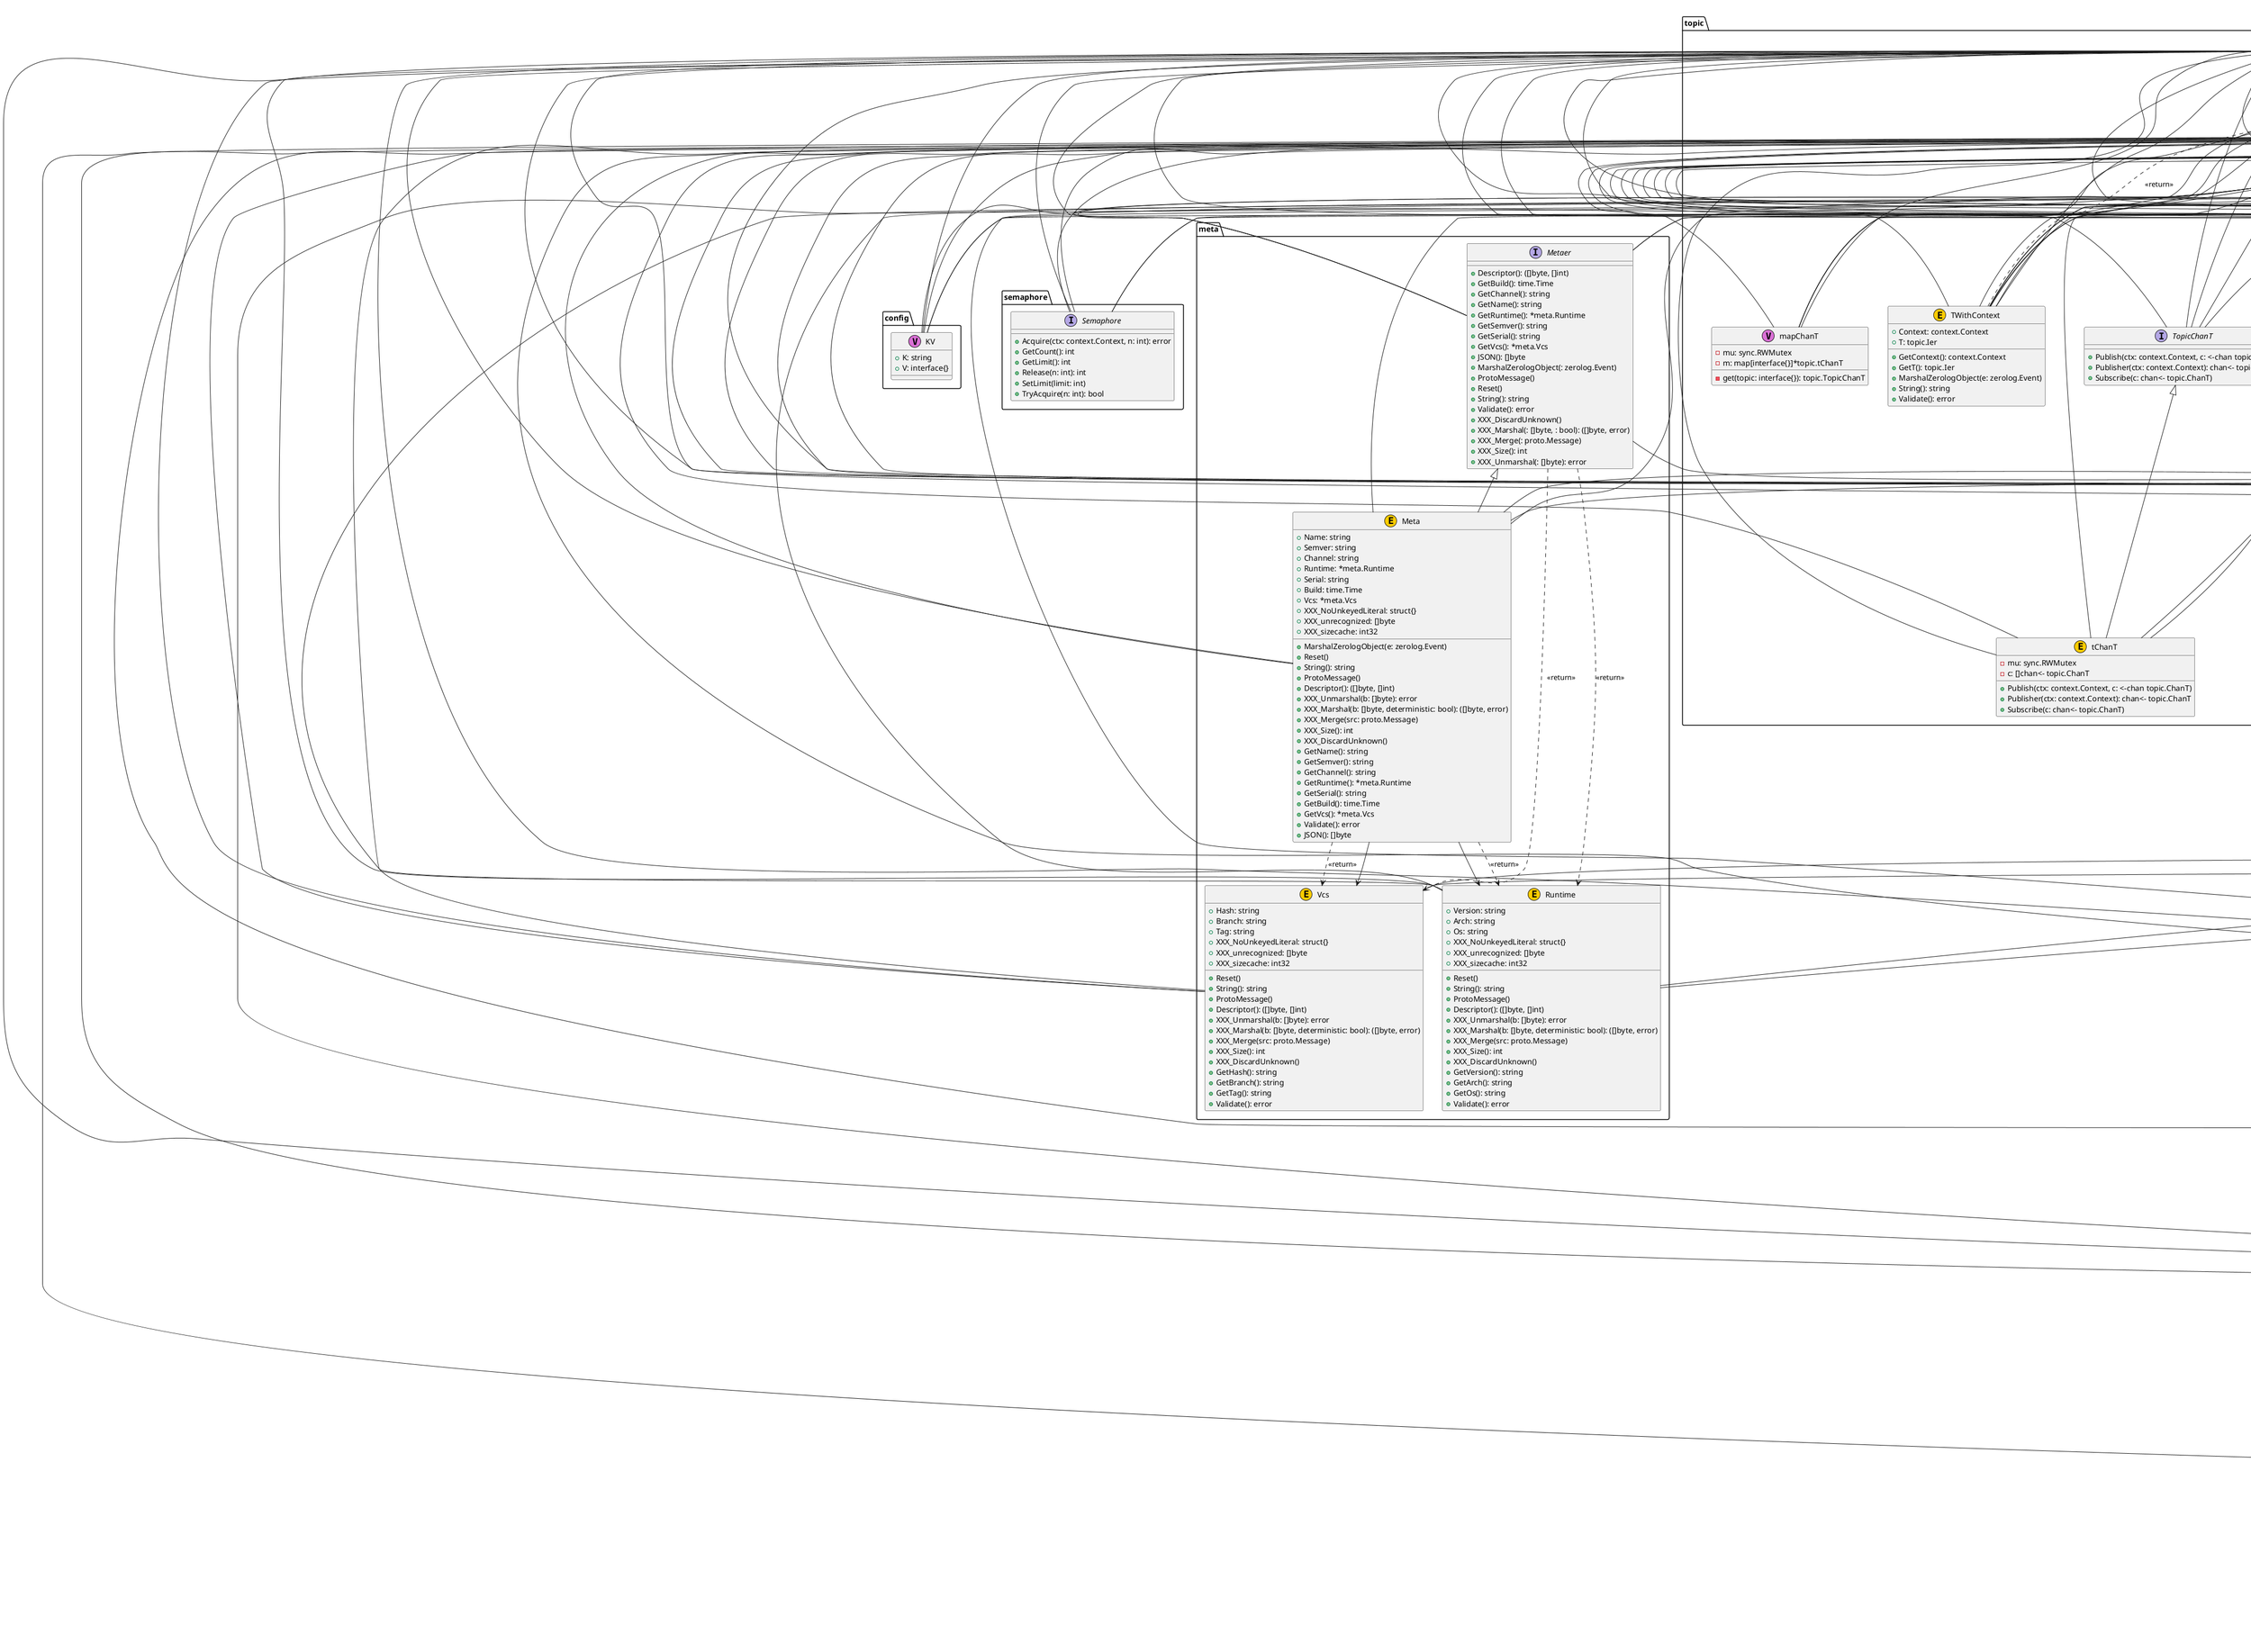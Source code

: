 @startuml

package "debug" {
	class "Client" as debug.Client <<E,#FFCC00>> {
		+Id: string
		+XXX_NoUnkeyedLiteral: struct{}
		+XXX_unrecognized: []byte
		+XXX_sizecache: int32
		+Reset()
		+String(): string
		+ProtoMessage()
		+Descriptor(): ([]byte, []int)
		+XXX_Unmarshal(b: []byte): error
		+XXX_Marshal(b: []byte, deterministic: bool): ([]byte, error)
		+XXX_Merge(src: proto.Message)
		+XXX_Size(): int
		+XXX_DiscardUnknown()
		+GetId(): string
		+Validate(): error
		+MarshalZerologObject(e: zerolog.Event)
	}
}



package "debug" {
	interface "ClientRepository" as debug.ClientRepository {
		+Config(: context.Context): (debug.ClientWithContexter, error)
		+Connect(: debug.ClientWithContexter): error
	}
}


	debug.ClientRepository ..> debug.ClientWithContexter : <<return>> 
	debug.ClientRepository ..> debug.ClientWithContexter : <<use>> 

package "debug" {
	class "ClientWithContext" as debug.ClientWithContext <<E,#FFCC00>> {
		+Context: context.Context
		+Client: debug.Clienter
		+GetContext(): context.Context
		+GetClient(): debug.Clienter
		+MarshalZerologObject(e: zerolog.Event)
		+String(): string
		+Validate(): error
	}
}

	debug.ClientWithContext --> debug.Clienter

	debug.ClientWithContext ..> debug.Clienter : <<return>> 

package "debug" {
	interface "ClientWithContexter" as debug.ClientWithContexter {
		+GetClient(): debug.Clienter
		+GetContext(): context.Context
		+MarshalZerologObject(: zerolog.Event)
		+String(): string
		+Validate(): error
	}
}


	debug.ClientWithContexter ..> debug.Clienter : <<return>> 

package "debug" {
	interface "Clienter" as debug.Clienter {
		+Descriptor(): ([]byte, []int)
		+GetId(): string
		+MarshalZerologObject(: zerolog.Event)
		+ProtoMessage()
		+Reset()
		+String(): string
		+Validate(): error
		+XXX_DiscardUnknown()
		+XXX_Marshal(: []byte, : bool): ([]byte, error)
		+XXX_Merge(: proto.Message)
		+XXX_Size(): int
		+XXX_Unmarshal(: []byte): error
	}
}



package "debug" {
	interface "TopicClientWithContexter" as debug.TopicClientWithContexter {
		+Publish(ctx: context.Context, c: <-chan debug.ClientWithContexter)
		+Publisher(ctx: context.Context): chan<- debug.ClientWithContexter
		+Subscribe(c: chan<- debug.ClientWithContexter)
	}
}



package "debug" {
	interface "TopicClienter" as debug.TopicClienter {
		+Publish(ctx: context.Context, c: <-chan debug.Clienter)
		+Publisher(ctx: context.Context): chan<- debug.Clienter
		+Subscribe(c: chan<- debug.Clienter)
	}
}



package "debug" {
	class "mapClientWithContexter" as debug.mapClientWithContexter <<V,Orchid>> {
		-mu: sync.RWMutex
		-m: map[interface{}]*debug.tClientWithContexter
		-get(topic: interface{}): debug.TopicClientWithContexter
	}
}



package "debug" {
	class "mapClienter" as debug.mapClienter <<V,Orchid>> {
		-mu: sync.RWMutex
		-m: map[interface{}]*debug.tClienter
		-get(topic: interface{}): debug.TopicClienter
	}
}



package "debug" {
	class "tClientWithContexter" as debug.tClientWithContexter <<E,#FFCC00>> {
		-mu: sync.RWMutex
		-c: []chan<- debug.ClientWithContexter
		+Publish(ctx: context.Context, c: <-chan debug.ClientWithContexter)
		+Publisher(ctx: context.Context): chan<- debug.ClientWithContexter
		+Subscribe(c: chan<- debug.ClientWithContexter)
	}
}



package "debug" {
	class "tClienter" as debug.tClienter <<E,#FFCC00>> {
		-mu: sync.RWMutex
		-c: []chan<- debug.Clienter
		+Publish(ctx: context.Context, c: <-chan debug.Clienter)
		+Publisher(ctx: context.Context): chan<- debug.Clienter
		+Subscribe(c: chan<- debug.Clienter)
	}
}



package "terminate" {
	interface "TerminateGetContexter" as terminate.TerminateGetContexter {
		+GetContext(): context.Context
	}
}



package "terminate" {
	interface "TopicContextContext" as terminate.TopicContextContext {
		+Publish(ctx: context.Context, c: <-chan context.Context)
		+Publisher(ctx: context.Context): chan<- context.Context
		+Subscribe(c: chan<- context.Context)
	}
}



package "terminate" {
	class "mapContextContext" as terminate.mapContextContext <<V,Orchid>> {
		-mu: sync.RWMutex
		-m: map[interface{}]*terminate.tContextContext
		-get(topic: interface{}): terminate.TopicContextContext
	}
}



package "terminate" {
	class "tContextContext" as terminate.tContextContext <<E,#FFCC00>> {
		-mu: sync.RWMutex
		-c: []chan<- context.Context
		+Publish(ctx: context.Context, c: <-chan context.Context)
		+Publisher(ctx: context.Context): chan<- context.Context
		+Subscribe(c: chan<- context.Context)
	}
}



package "errs" {
	class "Error" as errs.Error <<E,#FFCC00>> {
		+Code: fmt.Stringer
		+Message: string
		+Op: string
		+Err: error
		-errorMessage: string
		+Error(): string
		+MarshalZerologObject(e: zerolog.Event)
	}
}



package "topic" {
	interface "ChanT" as topic.ChanT
}



package "topic" {
	interface "Ier" as topic.Ier
}



package "topic" {
	interface "T" as topic.T
}



package "topic" {
	class "TWithContext" as topic.TWithContext <<E,#FFCC00>> {
		+Context: context.Context
		+T: topic.Ier
		+GetContext(): context.Context
		+GetT(): topic.Ier
		+MarshalZerologObject(e: zerolog.Event)
		+String(): string
		+Validate(): error
	}
}

	topic.TWithContext --> topic.Ier

	topic.TWithContext ..> topic.Ier : <<return>> 

package "topic" {
	interface "TopicChanT" as topic.TopicChanT {
		+Publish(ctx: context.Context, c: <-chan topic.ChanT)
		+Publisher(ctx: context.Context): chan<- topic.ChanT
		+Subscribe(c: chan<- topic.ChanT)
	}
}



package "topic" {
	class "mapChanT" as topic.mapChanT <<V,Orchid>> {
		-mu: sync.RWMutex
		-m: map[interface{}]*topic.tChanT
		-get(topic: interface{}): topic.TopicChanT
	}
}



package "topic" {
	class "tChanT" as topic.tChanT <<E,#FFCC00>> {
		-mu: sync.RWMutex
		-c: []chan<- topic.ChanT
		+Publish(ctx: context.Context, c: <-chan topic.ChanT)
		+Publisher(ctx: context.Context): chan<- topic.ChanT
		+Subscribe(c: chan<- topic.ChanT)
	}
}



package "config" {
	class "KV" as config.KV <<V,Orchid>> {
		+K: string
		+V: interface{}
	}
}



package "meta" {
	class "Meta" as meta.Meta <<E,#FFCC00>> {
		+Name: string
		+Semver: string
		+Channel: string
		+Runtime: *meta.Runtime
		+Serial: string
		+Build: time.Time
		+Vcs: *meta.Vcs
		+XXX_NoUnkeyedLiteral: struct{}
		+XXX_unrecognized: []byte
		+XXX_sizecache: int32
		+MarshalZerologObject(e: zerolog.Event)
		+Reset()
		+String(): string
		+ProtoMessage()
		+Descriptor(): ([]byte, []int)
		+XXX_Unmarshal(b: []byte): error
		+XXX_Marshal(b: []byte, deterministic: bool): ([]byte, error)
		+XXX_Merge(src: proto.Message)
		+XXX_Size(): int
		+XXX_DiscardUnknown()
		+GetName(): string
		+GetSemver(): string
		+GetChannel(): string
		+GetRuntime(): *meta.Runtime
		+GetSerial(): string
		+GetBuild(): time.Time
		+GetVcs(): *meta.Vcs
		+Validate(): error
		+JSON(): []byte
	}
}

	meta.Meta --> meta.Runtime
	meta.Meta --> meta.Vcs

	meta.Meta ..> meta.Runtime : <<return>> 
	meta.Meta ..> meta.Vcs : <<return>> 

package "meta" {
	interface "Metaer" as meta.Metaer {
		+Descriptor(): ([]byte, []int)
		+GetBuild(): time.Time
		+GetChannel(): string
		+GetName(): string
		+GetRuntime(): *meta.Runtime
		+GetSemver(): string
		+GetSerial(): string
		+GetVcs(): *meta.Vcs
		+JSON(): []byte
		+MarshalZerologObject(: zerolog.Event)
		+ProtoMessage()
		+Reset()
		+String(): string
		+Validate(): error
		+XXX_DiscardUnknown()
		+XXX_Marshal(: []byte, : bool): ([]byte, error)
		+XXX_Merge(: proto.Message)
		+XXX_Size(): int
		+XXX_Unmarshal(: []byte): error
	}
}


	meta.Metaer ..> meta.Runtime : <<return>> 
	meta.Metaer ..> meta.Vcs : <<return>> 

package "meta" {
	class "Runtime" as meta.Runtime <<E,#FFCC00>> {
		+Version: string
		+Arch: string
		+Os: string
		+XXX_NoUnkeyedLiteral: struct{}
		+XXX_unrecognized: []byte
		+XXX_sizecache: int32
		+Reset()
		+String(): string
		+ProtoMessage()
		+Descriptor(): ([]byte, []int)
		+XXX_Unmarshal(b: []byte): error
		+XXX_Marshal(b: []byte, deterministic: bool): ([]byte, error)
		+XXX_Merge(src: proto.Message)
		+XXX_Size(): int
		+XXX_DiscardUnknown()
		+GetVersion(): string
		+GetArch(): string
		+GetOs(): string
		+Validate(): error
	}
}



package "meta" {
	class "Vcs" as meta.Vcs <<E,#FFCC00>> {
		+Hash: string
		+Branch: string
		+Tag: string
		+XXX_NoUnkeyedLiteral: struct{}
		+XXX_unrecognized: []byte
		+XXX_sizecache: int32
		+Reset()
		+String(): string
		+ProtoMessage()
		+Descriptor(): ([]byte, []int)
		+XXX_Unmarshal(b: []byte): error
		+XXX_Marshal(b: []byte, deterministic: bool): ([]byte, error)
		+XXX_Merge(src: proto.Message)
		+XXX_Size(): int
		+XXX_DiscardUnknown()
		+GetHash(): string
		+GetBranch(): string
		+GetTag(): string
		+Validate(): error
	}
}



package "now" {
	interface "TopicContextContext" as now.TopicContextContext {
		+Publish(ctx: context.Context, c: <-chan context.Context)
		+Publisher(ctx: context.Context): chan<- context.Context
		+Subscribe(c: chan<- context.Context)
	}
}



package "now" {
	class "mapContextContext" as now.mapContextContext <<V,Orchid>> {
		-mu: sync.RWMutex
		-m: map[interface{}]*now.tContextContext
		-get(topic: interface{}): now.TopicContextContext
	}
}



package "now" {
	class "tContextContext" as now.tContextContext <<E,#FFCC00>> {
		-mu: sync.RWMutex
		-c: []chan<- context.Context
		+Publish(ctx: context.Context, c: <-chan context.Context)
		+Publisher(ctx: context.Context): chan<- context.Context
		+Subscribe(c: chan<- context.Context)
	}
}



package "semaphore" {
	interface "Semaphore" as semaphore.Semaphore {
		+Acquire(ctx: context.Context, n: int): error
		+GetCount(): int
		+GetLimit(): int
		+Release(n: int): int
		+SetLimit(limit: int)
		+TryAcquire(n: int): bool
	}
}



package "slog" {
	interface "Closer" as slog.Closer {
		+Close(): error
	}
}



package "slog" {
	class "HookMeta" as slog.HookMeta <<V,Orchid>> {
		+Run(e: zerolog.Event, level: zerolog.Level, msg: string)
	}
}



package "slog" {
	class "StackdriverCloser" as slog.StackdriverCloser <<E,#FFCC00>> {
		-client: logging.Client
		+Close(): error
	}
}



package "slog" {
	class "StackdriverLoggingWriter" as slog.StackdriverLoggingWriter <<E,#FFCC00>> {
		+Logger: logging.Logger
		-parentProjects: string
		-projectID: string
		-traceIDTemplate: string
		+Write(p: []byte): (int, error)
		+WriteLevel(level: zerolog.Level, p: []byte): (int, error)
		+Flush(): error
		+GetTraceIDTemplate(): string
		+GetParentProjects(): string
	}
}



package "slog" {
	class "StackdriverZerologWriter" as slog.StackdriverZerologWriter <<E,#FFCC00>> {
		-ctx: context.Context
		+Gen(): ([]io.Writer, slog.Closer, error)
		+MarshalZerologObject(e: zerolog.Event)
	}
}


	slog.StackdriverZerologWriter ..> slog.Closer : <<return>> 

package "slog" {
	class "TraceObject" as slog.TraceObject <<E,#FFCC00>> {
		-ctx: context.Context
		+MarshalZerologObject(e: zerolog.Event)
	}
}



package "slog" {
	interface "Tracer" as slog.Tracer {
		+GetTraceIDTemplate(): string
	}
}



package "slog" {
	class "rawJSON" as slog.rawJSON <<E,#FFCC00>> {
		+MarshalJSON(): ([]byte, error)
		+UnmarshalJSON(b: []byte): error
	}
}



package "update" {
	interface "UpdateGetContexter" as update.UpdateGetContexter {
		+GetContext(): context.Context
	}
}



package "event" {
	interface "Closer" as event.Closer {
		+Close(): error
	}
}



package "event" {
	class "Event" as event.Event <<E,#FFCC00>> {
		+Id: []byte
		+Origin: string
		+TimePoint: []*event.TimePoint
		+XXX_NoUnkeyedLiteral: struct{}
		+XXX_unrecognized: []byte
		+XXX_sizecache: int32
		+Validate(): error
		+AddTimePoint(tag: string, timeStamp: time.Time): (event.Eventer, error)
		+GetKey(): []byte
		+Reset()
		+String(): string
		+ProtoMessage()
		+Descriptor(): ([]byte, []int)
		+XXX_Unmarshal(b: []byte): error
		+XXX_Marshal(b: []byte, deterministic: bool): ([]byte, error)
		+XXX_Merge(src: proto.Message)
		+XXX_Size(): int
		+XXX_DiscardUnknown()
		+GetId(): []byte
		+GetOrigin(): string
		+GetTimePoint(): []*event.TimePoint
		+MarshalZerologObject(e: zerolog.Event)
	}
}


	event.Event ..> event.Eventer : <<return>> 

package "event" {
	class "EventWithContext" as event.EventWithContext <<E,#FFCC00>> {
		+Context: context.Context
		+Event: event.Eventer
		+GetContext(): context.Context
		+GetEvent(): event.Eventer
		+MarshalZerologObject(e: zerolog.Event)
		+String(): string
		+Validate(): error
	}
}

	event.EventWithContext --> event.Eventer

	event.EventWithContext ..> event.Eventer : <<return>> 

package "event" {
	interface "EventWithContexter" as event.EventWithContexter {
		+GetContext(): context.Context
		+GetEvent(): event.Eventer
		+MarshalZerologObject(: zerolog.Event)
		+String(): string
		+Validate(): error
	}
}


	event.EventWithContexter ..> event.Eventer : <<return>> 

package "event" {
	interface "Eventer" as event.Eventer {
		+AddTimePoint(: string, : time.Time): (event.Eventer, error)
		+Descriptor(): ([]byte, []int)
		+GetId(): []byte
		+GetKey(): []byte
		+GetOrigin(): string
		+GetTimePoint(): []*event.TimePoint
		+MarshalZerologObject(: zerolog.Event)
		+ProtoMessage()
		+Reset()
		+String(): string
		+Validate(): error
		+XXX_DiscardUnknown()
		+XXX_Marshal(: []byte, : bool): ([]byte, error)
		+XXX_Merge(: proto.Message)
		+XXX_Size(): int
		+XXX_Unmarshal(: []byte): error
	}
}


	event.Eventer ..> event.Eventer : <<return>> 

package "keyvalue" {
	class "KeyValueWithContext" as keyvalue.KeyValueWithContext <<E,#FFCC00>> {
		+Context: context.Context
		+KeyValue: keyvalue.KeyValuer
		+GetContext(): context.Context
		+GetKeyValue(): keyvalue.KeyValuer
		+MarshalZerologObject(e: zerolog.Event)
		+String(): string
		+Validate(): error
	}
}



package "keyvalue" {
	interface "KeyValueWithContexter" as keyvalue.KeyValueWithContexter {
		+GetContext(): context.Context
		+GetKeyValue(): keyvalue.KeyValuer
		+MarshalZerologObject(: zerolog.Event)
		+String(): string
		+Validate(): error
	}
}



package "event" {
	interface "Keyer" as event.Keyer {
		+GetKey(): string
		+MarshalZerologObject(e: zerolog.Event)
	}
}



package "event" {
	interface "Loader" as event.Loader {
		+Load(: context.Context, : keyvalue.Prefixer): (keyvalue.KeyValuer, error)
	}
}



package "event" {
	interface "Message" as event.Message {
		+MarshalZerologObject(e: zerolog.Event)
		+ProtoMessage()
		+Reset()
		+String(): string
	}
}



package "event" {
	interface "Saver" as event.Saver {
		+Save(: context.Context, : keyvalue.KeyValuer): error
	}
}



package "event" {
	class "TimePoint" as event.TimePoint <<E,#FFCC00>> {
		+Timestamp: timestamp.Timestamp
		+Tag: string
		+XXX_NoUnkeyedLiteral: struct{}
		+XXX_unrecognized: []byte
		+XXX_sizecache: int32
		+Validate(): error
		+Reset()
		+String(): string
		+ProtoMessage()
		+Descriptor(): ([]byte, []int)
		+XXX_Unmarshal(b: []byte): error
		+XXX_Marshal(b: []byte, deterministic: bool): ([]byte, error)
		+XXX_Merge(src: proto.Message)
		+XXX_Size(): int
		+XXX_DiscardUnknown()
		+GetTimestamp(): timestamp.Timestamp
		+GetTag(): string
	}
}



package "event" {
	interface "TopicEventWithContexter" as event.TopicEventWithContexter {
		+Publish(ctx: context.Context, c: <-chan event.EventWithContexter)
		+Publisher(ctx: context.Context): chan<- event.EventWithContexter
		+Subscribe(c: chan<- event.EventWithContexter)
	}
}



package "event" {
	class "mapEventWithContexter" as event.mapEventWithContexter <<V,Orchid>> {
		-mu: sync.RWMutex
		-m: map[interface{}]*event.tEventWithContexter
		-get(topic: interface{}): event.TopicEventWithContexter
	}
}



package "event" {
	class "tEventWithContexter" as event.tEventWithContexter <<E,#FFCC00>> {
		-mu: sync.RWMutex
		-c: []chan<- event.EventWithContexter
		+Publish(ctx: context.Context, c: <-chan event.EventWithContexter)
		+Publisher(ctx: context.Context): chan<- event.EventWithContexter
		+Subscribe(c: chan<- event.EventWithContexter)
	}
}



package "pipe" {
	interface "InT" as pipe.InT
}



package "pipe" {
	interface "NameGetContexter" as pipe.NameGetContexter {
		+GetContext(): context.Context
	}
}



package "pipe" {
	interface "OutT" as pipe.OutT
}



	debug.Client -up-|> debug.Clienter
	debug.Client -up-|> topic.ChanT
	debug.Client -up-|> topic.Ier
	debug.Client -up-|> topic.T
	debug.Client -up-|> event.Message
	debug.Client -up-|> pipe.InT
	debug.Client -up-|> pipe.OutT
	debug.ClientRepository -up-|> topic.ChanT
	debug.ClientRepository -up-|> topic.Ier
	debug.ClientRepository -up-|> topic.T
	debug.ClientRepository -up-|> pipe.InT
	debug.ClientRepository -up-|> pipe.OutT
	debug.ClientWithContext -up-|> debug.ClientWithContexter
	debug.ClientWithContext -up-|> terminate.TerminateGetContexter
	debug.ClientWithContext -up-|> topic.ChanT
	debug.ClientWithContext -up-|> topic.Ier
	debug.ClientWithContext -up-|> topic.T
	debug.ClientWithContext -up-|> update.UpdateGetContexter
	debug.ClientWithContext -up-|> pipe.InT
	debug.ClientWithContext -up-|> pipe.NameGetContexter
	debug.ClientWithContext -up-|> pipe.OutT
	debug.ClientWithContexter -up-|> terminate.TerminateGetContexter
	debug.ClientWithContexter -up-|> topic.ChanT
	debug.ClientWithContexter -up-|> topic.Ier
	debug.ClientWithContexter -up-|> topic.T
	debug.ClientWithContexter -up-|> update.UpdateGetContexter
	debug.ClientWithContexter -up-|> pipe.InT
	debug.ClientWithContexter -up-|> pipe.NameGetContexter
	debug.ClientWithContexter -up-|> pipe.OutT
	debug.Clienter -up-|> topic.ChanT
	debug.Clienter -up-|> topic.Ier
	debug.Clienter -up-|> topic.T
	debug.Clienter -up-|> event.Message
	debug.Clienter -up-|> pipe.InT
	debug.Clienter -up-|> pipe.OutT
	debug.TopicClientWithContexter -up-|> topic.ChanT
	debug.TopicClientWithContexter -up-|> topic.Ier
	debug.TopicClientWithContexter -up-|> topic.T
	debug.TopicClientWithContexter -up-|> pipe.InT
	debug.TopicClientWithContexter -up-|> pipe.OutT
	debug.TopicClienter -up-|> topic.ChanT
	debug.TopicClienter -up-|> topic.Ier
	debug.TopicClienter -up-|> topic.T
	debug.TopicClienter -up-|> pipe.InT
	debug.TopicClienter -up-|> pipe.OutT
	debug.mapClientWithContexter -up-|> topic.ChanT
	debug.mapClientWithContexter -up-|> topic.Ier
	debug.mapClientWithContexter -up-|> topic.T
	debug.mapClientWithContexter -up-|> pipe.InT
	debug.mapClientWithContexter -up-|> pipe.OutT
	debug.mapClienter -up-|> topic.ChanT
	debug.mapClienter -up-|> topic.Ier
	debug.mapClienter -up-|> topic.T
	debug.mapClienter -up-|> pipe.InT
	debug.mapClienter -up-|> pipe.OutT
	debug.tClientWithContexter -up-|> debug.TopicClientWithContexter
	debug.tClientWithContexter -up-|> topic.ChanT
	debug.tClientWithContexter -up-|> topic.Ier
	debug.tClientWithContexter -up-|> topic.T
	debug.tClientWithContexter -up-|> pipe.InT
	debug.tClientWithContexter -up-|> pipe.OutT
	debug.tClienter -up-|> debug.TopicClienter
	debug.tClienter -up-|> topic.ChanT
	debug.tClienter -up-|> topic.Ier
	debug.tClienter -up-|> topic.T
	debug.tClienter -up-|> pipe.InT
	debug.tClienter -up-|> pipe.OutT
	terminate.TerminateGetContexter -up-|> topic.ChanT
	terminate.TerminateGetContexter -up-|> topic.Ier
	terminate.TerminateGetContexter -up-|> topic.T
	terminate.TerminateGetContexter -up-|> update.UpdateGetContexter
	terminate.TerminateGetContexter -up-|> pipe.InT
	terminate.TerminateGetContexter -up-|> pipe.NameGetContexter
	terminate.TerminateGetContexter -up-|> pipe.OutT
	terminate.TopicContextContext -up-|> topic.ChanT
	terminate.TopicContextContext -up-|> topic.Ier
	terminate.TopicContextContext -up-|> topic.T
	terminate.TopicContextContext -up-|> now.TopicContextContext
	terminate.TopicContextContext -up-|> pipe.InT
	terminate.TopicContextContext -up-|> pipe.OutT
	terminate.mapContextContext -up-|> topic.ChanT
	terminate.mapContextContext -up-|> topic.Ier
	terminate.mapContextContext -up-|> topic.T
	terminate.mapContextContext -up-|> pipe.InT
	terminate.mapContextContext -up-|> pipe.OutT
	terminate.tContextContext -up-|> terminate.TopicContextContext
	terminate.tContextContext -up-|> topic.ChanT
	terminate.tContextContext -up-|> topic.Ier
	terminate.tContextContext -up-|> topic.T
	terminate.tContextContext -up-|> now.TopicContextContext
	terminate.tContextContext -up-|> pipe.InT
	terminate.tContextContext -up-|> pipe.OutT
	errs.Error -up-|> topic.ChanT
	errs.Error -up-|> topic.Ier
	errs.Error -up-|> topic.T
	errs.Error -up-|> pipe.InT
	errs.Error -up-|> pipe.OutT
	topic.ChanT -up-|> topic.Ier
	topic.ChanT -up-|> topic.T
	topic.ChanT -up-|> pipe.InT
	topic.ChanT -up-|> pipe.OutT
	topic.Ier -up-|> topic.ChanT
	topic.Ier -up-|> topic.T
	topic.Ier -up-|> pipe.InT
	topic.Ier -up-|> pipe.OutT
	topic.T -up-|> topic.ChanT
	topic.T -up-|> topic.Ier
	topic.T -up-|> pipe.InT
	topic.T -up-|> pipe.OutT
	topic.TWithContext -up-|> terminate.TerminateGetContexter
	topic.TWithContext -up-|> topic.ChanT
	topic.TWithContext -up-|> topic.Ier
	topic.TWithContext -up-|> topic.T
	topic.TWithContext -up-|> update.UpdateGetContexter
	topic.TWithContext -up-|> pipe.InT
	topic.TWithContext -up-|> pipe.NameGetContexter
	topic.TWithContext -up-|> pipe.OutT
	topic.TopicChanT -up-|> topic.ChanT
	topic.TopicChanT -up-|> topic.Ier
	topic.TopicChanT -up-|> topic.T
	topic.TopicChanT -up-|> pipe.InT
	topic.TopicChanT -up-|> pipe.OutT
	topic.mapChanT -up-|> topic.ChanT
	topic.mapChanT -up-|> topic.Ier
	topic.mapChanT -up-|> topic.T
	topic.mapChanT -up-|> pipe.InT
	topic.mapChanT -up-|> pipe.OutT
	topic.tChanT -up-|> topic.ChanT
	topic.tChanT -up-|> topic.Ier
	topic.tChanT -up-|> topic.T
	topic.tChanT -up-|> topic.TopicChanT
	topic.tChanT -up-|> pipe.InT
	topic.tChanT -up-|> pipe.OutT
	config.KV -up-|> topic.ChanT
	config.KV -up-|> topic.Ier
	config.KV -up-|> topic.T
	config.KV -up-|> pipe.InT
	config.KV -up-|> pipe.OutT
	meta.Meta -up-|> topic.ChanT
	meta.Meta -up-|> topic.Ier
	meta.Meta -up-|> topic.T
	meta.Meta -up-|> meta.Metaer
	meta.Meta -up-|> event.Message
	meta.Meta -up-|> pipe.InT
	meta.Meta -up-|> pipe.OutT
	meta.Metaer -up-|> topic.ChanT
	meta.Metaer -up-|> topic.Ier
	meta.Metaer -up-|> topic.T
	meta.Metaer -up-|> event.Message
	meta.Metaer -up-|> pipe.InT
	meta.Metaer -up-|> pipe.OutT
	meta.Runtime -up-|> topic.ChanT
	meta.Runtime -up-|> topic.Ier
	meta.Runtime -up-|> topic.T
	meta.Runtime -up-|> pipe.InT
	meta.Runtime -up-|> pipe.OutT
	meta.Vcs -up-|> topic.ChanT
	meta.Vcs -up-|> topic.Ier
	meta.Vcs -up-|> topic.T
	meta.Vcs -up-|> pipe.InT
	meta.Vcs -up-|> pipe.OutT
	now.TopicContextContext -up-|> terminate.TopicContextContext
	now.TopicContextContext -up-|> topic.ChanT
	now.TopicContextContext -up-|> topic.Ier
	now.TopicContextContext -up-|> topic.T
	now.TopicContextContext -up-|> pipe.InT
	now.TopicContextContext -up-|> pipe.OutT
	now.mapContextContext -up-|> topic.ChanT
	now.mapContextContext -up-|> topic.Ier
	now.mapContextContext -up-|> topic.T
	now.mapContextContext -up-|> pipe.InT
	now.mapContextContext -up-|> pipe.OutT
	now.tContextContext -up-|> terminate.TopicContextContext
	now.tContextContext -up-|> topic.ChanT
	now.tContextContext -up-|> topic.Ier
	now.tContextContext -up-|> topic.T
	now.tContextContext -up-|> now.TopicContextContext
	now.tContextContext -up-|> pipe.InT
	now.tContextContext -up-|> pipe.OutT
	semaphore.Semaphore -up-|> topic.ChanT
	semaphore.Semaphore -up-|> topic.Ier
	semaphore.Semaphore -up-|> topic.T
	semaphore.Semaphore -up-|> pipe.InT
	semaphore.Semaphore -up-|> pipe.OutT
	slog.Closer -up-|> topic.ChanT
	slog.Closer -up-|> topic.Ier
	slog.Closer -up-|> topic.T
	slog.Closer -up-|> event.Closer
	slog.Closer -up-|> pipe.InT
	slog.Closer -up-|> pipe.OutT
	slog.HookMeta -up-|> topic.ChanT
	slog.HookMeta -up-|> topic.Ier
	slog.HookMeta -up-|> topic.T
	slog.HookMeta -up-|> pipe.InT
	slog.HookMeta -up-|> pipe.OutT
	slog.StackdriverCloser -up-|> topic.ChanT
	slog.StackdriverCloser -up-|> topic.Ier
	slog.StackdriverCloser -up-|> topic.T
	slog.StackdriverCloser -up-|> slog.Closer
	slog.StackdriverCloser -up-|> event.Closer
	slog.StackdriverCloser -up-|> pipe.InT
	slog.StackdriverCloser -up-|> pipe.OutT
	slog.StackdriverLoggingWriter -up-|> topic.ChanT
	slog.StackdriverLoggingWriter -up-|> topic.Ier
	slog.StackdriverLoggingWriter -up-|> topic.T
	slog.StackdriverLoggingWriter -up-|> slog.Tracer
	slog.StackdriverLoggingWriter -up-|> pipe.InT
	slog.StackdriverLoggingWriter -up-|> pipe.OutT
	slog.StackdriverZerologWriter -up-|> topic.ChanT
	slog.StackdriverZerologWriter -up-|> topic.Ier
	slog.StackdriverZerologWriter -up-|> topic.T
	slog.StackdriverZerologWriter -up-|> pipe.InT
	slog.StackdriverZerologWriter -up-|> pipe.OutT
	slog.TraceObject -up-|> topic.ChanT
	slog.TraceObject -up-|> topic.Ier
	slog.TraceObject -up-|> topic.T
	slog.TraceObject -up-|> pipe.InT
	slog.TraceObject -up-|> pipe.OutT
	slog.Tracer -up-|> topic.ChanT
	slog.Tracer -up-|> topic.Ier
	slog.Tracer -up-|> topic.T
	slog.Tracer -up-|> pipe.InT
	slog.Tracer -up-|> pipe.OutT
	slog.rawJSON -up-|> topic.ChanT
	slog.rawJSON -up-|> topic.Ier
	slog.rawJSON -up-|> topic.T
	slog.rawJSON -up-|> pipe.InT
	slog.rawJSON -up-|> pipe.OutT
	update.UpdateGetContexter -up-|> terminate.TerminateGetContexter
	update.UpdateGetContexter -up-|> topic.ChanT
	update.UpdateGetContexter -up-|> topic.Ier
	update.UpdateGetContexter -up-|> topic.T
	update.UpdateGetContexter -up-|> pipe.InT
	update.UpdateGetContexter -up-|> pipe.NameGetContexter
	update.UpdateGetContexter -up-|> pipe.OutT
	event.Closer -up-|> topic.ChanT
	event.Closer -up-|> topic.Ier
	event.Closer -up-|> topic.T
	event.Closer -up-|> slog.Closer
	event.Closer -up-|> pipe.InT
	event.Closer -up-|> pipe.OutT
	event.Event -up-|> topic.ChanT
	event.Event -up-|> topic.Ier
	event.Event -up-|> topic.T
	event.Event -up-|> event.Eventer
	event.Event -up-|> event.Message
	event.Event -up-|> pipe.InT
	event.Event -up-|> pipe.OutT
	event.EventWithContext -up-|> terminate.TerminateGetContexter
	event.EventWithContext -up-|> topic.ChanT
	event.EventWithContext -up-|> topic.Ier
	event.EventWithContext -up-|> topic.T
	event.EventWithContext -up-|> update.UpdateGetContexter
	event.EventWithContext -up-|> event.EventWithContexter
	event.EventWithContext -up-|> pipe.InT
	event.EventWithContext -up-|> pipe.NameGetContexter
	event.EventWithContext -up-|> pipe.OutT
	event.EventWithContexter -up-|> terminate.TerminateGetContexter
	event.EventWithContexter -up-|> topic.ChanT
	event.EventWithContexter -up-|> topic.Ier
	event.EventWithContexter -up-|> topic.T
	event.EventWithContexter -up-|> update.UpdateGetContexter
	event.EventWithContexter -up-|> pipe.InT
	event.EventWithContexter -up-|> pipe.NameGetContexter
	event.EventWithContexter -up-|> pipe.OutT
	event.Eventer -up-|> topic.ChanT
	event.Eventer -up-|> topic.Ier
	event.Eventer -up-|> topic.T
	event.Eventer -up-|> event.Message
	event.Eventer -up-|> pipe.InT
	event.Eventer -up-|> pipe.OutT
	keyvalue.KeyValueWithContext -up-|> terminate.TerminateGetContexter
	keyvalue.KeyValueWithContext -up-|> topic.ChanT
	keyvalue.KeyValueWithContext -up-|> topic.Ier
	keyvalue.KeyValueWithContext -up-|> topic.T
	keyvalue.KeyValueWithContext -up-|> update.UpdateGetContexter
	keyvalue.KeyValueWithContext -up-|> keyvalue.KeyValueWithContexter
	keyvalue.KeyValueWithContext -up-|> pipe.InT
	keyvalue.KeyValueWithContext -up-|> pipe.NameGetContexter
	keyvalue.KeyValueWithContext -up-|> pipe.OutT
	keyvalue.KeyValueWithContexter -up-|> terminate.TerminateGetContexter
	keyvalue.KeyValueWithContexter -up-|> topic.ChanT
	keyvalue.KeyValueWithContexter -up-|> topic.Ier
	keyvalue.KeyValueWithContexter -up-|> topic.T
	keyvalue.KeyValueWithContexter -up-|> update.UpdateGetContexter
	keyvalue.KeyValueWithContexter -up-|> pipe.InT
	keyvalue.KeyValueWithContexter -up-|> pipe.NameGetContexter
	keyvalue.KeyValueWithContexter -up-|> pipe.OutT
	event.Keyer -up-|> topic.ChanT
	event.Keyer -up-|> topic.Ier
	event.Keyer -up-|> topic.T
	event.Keyer -up-|> pipe.InT
	event.Keyer -up-|> pipe.OutT
	event.Loader -up-|> topic.ChanT
	event.Loader -up-|> topic.Ier
	event.Loader -up-|> topic.T
	event.Loader -up-|> pipe.InT
	event.Loader -up-|> pipe.OutT
	event.Message -up-|> topic.ChanT
	event.Message -up-|> topic.Ier
	event.Message -up-|> topic.T
	event.Message -up-|> pipe.InT
	event.Message -up-|> pipe.OutT
	event.Saver -up-|> topic.ChanT
	event.Saver -up-|> topic.Ier
	event.Saver -up-|> topic.T
	event.Saver -up-|> pipe.InT
	event.Saver -up-|> pipe.OutT
	event.TimePoint -up-|> topic.ChanT
	event.TimePoint -up-|> topic.Ier
	event.TimePoint -up-|> topic.T
	event.TimePoint -up-|> pipe.InT
	event.TimePoint -up-|> pipe.OutT
	event.TopicEventWithContexter -up-|> topic.ChanT
	event.TopicEventWithContexter -up-|> topic.Ier
	event.TopicEventWithContexter -up-|> topic.T
	event.TopicEventWithContexter -up-|> pipe.InT
	event.TopicEventWithContexter -up-|> pipe.OutT
	event.mapEventWithContexter -up-|> topic.ChanT
	event.mapEventWithContexter -up-|> topic.Ier
	event.mapEventWithContexter -up-|> topic.T
	event.mapEventWithContexter -up-|> pipe.InT
	event.mapEventWithContexter -up-|> pipe.OutT
	event.tEventWithContexter -up-|> topic.ChanT
	event.tEventWithContexter -up-|> topic.Ier
	event.tEventWithContexter -up-|> topic.T
	event.tEventWithContexter -up-|> event.TopicEventWithContexter
	event.tEventWithContexter -up-|> pipe.InT
	event.tEventWithContexter -up-|> pipe.OutT
	pipe.InT -up-|> topic.ChanT
	pipe.InT -up-|> topic.Ier
	pipe.InT -up-|> topic.T
	pipe.InT -up-|> pipe.OutT
	pipe.NameGetContexter -up-|> terminate.TerminateGetContexter
	pipe.NameGetContexter -up-|> topic.ChanT
	pipe.NameGetContexter -up-|> topic.Ier
	pipe.NameGetContexter -up-|> topic.T
	pipe.NameGetContexter -up-|> update.UpdateGetContexter
	pipe.NameGetContexter -up-|> pipe.InT
	pipe.NameGetContexter -up-|> pipe.OutT
	pipe.OutT -up-|> topic.ChanT
	pipe.OutT -up-|> topic.Ier
	pipe.OutT -up-|> topic.T
	pipe.OutT -up-|> pipe.InT


@enduml
